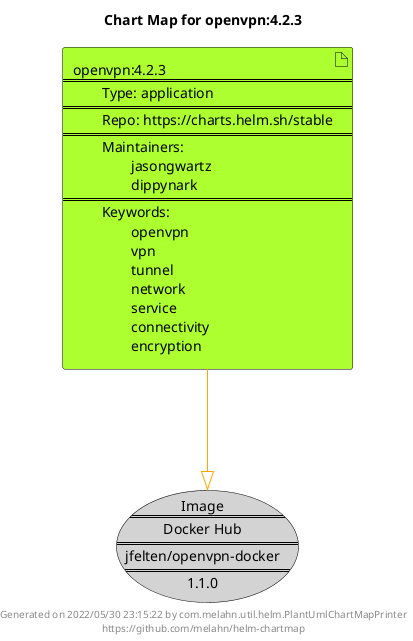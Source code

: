 @startuml
skinparam linetype ortho
skinparam backgroundColor white
skinparam usecaseBorderColor black
skinparam usecaseArrowColor LightSlateGray
skinparam artifactBorderColor black
skinparam artifactArrowColor LightSlateGray

title Chart Map for openvpn:4.2.3

'There is one referenced Helm Chart
artifact "openvpn:4.2.3\n====\n\tType: application\n====\n\tRepo: https://charts.helm.sh/stable\n====\n\tMaintainers: \n\t\tjasongwartz\n\t\tdippynark\n====\n\tKeywords: \n\t\topenvpn\n\t\tvpn\n\t\ttunnel\n\t\tnetwork\n\t\tservice\n\t\tconnectivity\n\t\tencryption" as openvpn_4_2_3 #GreenYellow

'There is one referenced Docker Image
usecase "Image\n====\nDocker Hub\n====\njfelten/openvpn-docker\n====\n1.1.0" as jfelten_openvpn_docker_1_1_0 #LightGray

'Chart Dependencies
openvpn_4_2_3--[#orange]-|>jfelten_openvpn_docker_1_1_0

center footer Generated on 2022/05/30 23:15:22 by com.melahn.util.helm.PlantUmlChartMapPrinter\nhttps://github.com/melahn/helm-chartmap
@enduml
